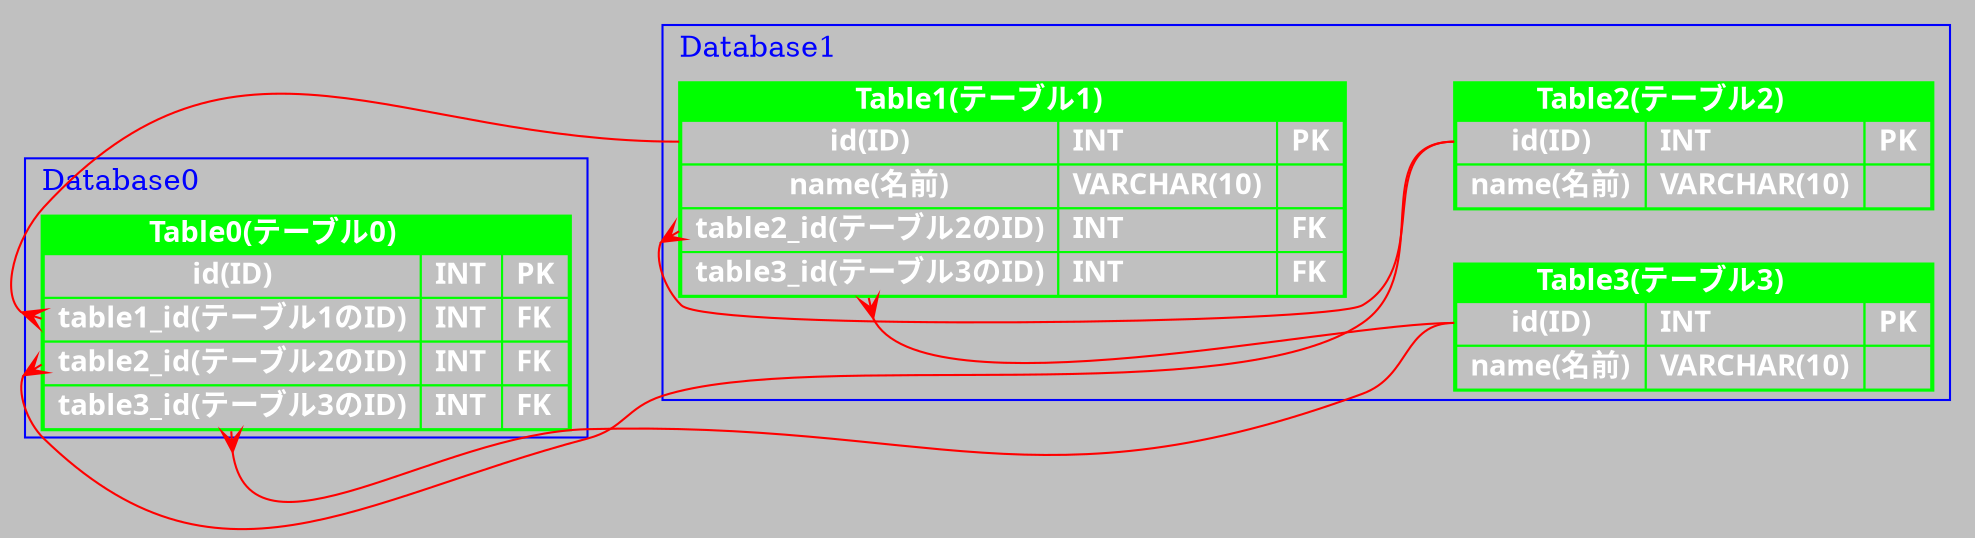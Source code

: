 digraph {
	graph [bgcolor=gray dpi=350 margin=0 rankdir=LR]
	node [fontname="Yu Mincho Demibold" shape=none]
	edge [color=red]
	subgraph cluster_Database0 {
		color=blue fontcolor=blue label=Database0 labeljust=l
		Database0_Table0 [label=<<font color="white"><table border="1" cellspacing="0" cellpadding="0" color="green" bgcolor="green"><tr><td colspan="2"><b>Table0(テーブル0)</b></td></tr><tr><td bgcolor="gray" cellpadding="2" port="id"> id(ID) </td><td bgcolor="gray" cellpadding="2" align="left"> INT </td><td bgcolor="gray" cellpadding="2" align="left"> PK </td></tr><tr><td bgcolor="gray" cellpadding="2" port="table1_id"> table1_id(テーブル1のID) </td><td bgcolor="gray" cellpadding="2" align="left"> INT </td><td bgcolor="gray" cellpadding="2" align="left"> FK </td></tr><tr><td bgcolor="gray" cellpadding="2" port="table2_id"> table2_id(テーブル2のID) </td><td bgcolor="gray" cellpadding="2" align="left"> INT </td><td bgcolor="gray" cellpadding="2" align="left"> FK </td></tr><tr><td bgcolor="gray" cellpadding="2" port="table3_id"> table3_id(テーブル3のID) </td><td bgcolor="gray" cellpadding="2" align="left"> INT </td><td bgcolor="gray" cellpadding="2" align="left"> FK </td></tr></table></font>>]
	}
	subgraph cluster_Database1 {
		color=blue fontcolor=blue label=Database1 labeljust=l
		Database1_Table1 [label=<<font color="white"><table border="1" cellspacing="0" cellpadding="0" color="green" bgcolor="green"><tr><td colspan="2"><b>Table1(テーブル1)</b></td></tr><tr><td bgcolor="gray" cellpadding="2" port="id"> id(ID) </td><td bgcolor="gray" cellpadding="2" align="left"> INT </td><td bgcolor="gray" cellpadding="2" align="left"> PK </td></tr><tr><td bgcolor="gray" cellpadding="2" port="name"> name(名前) </td><td bgcolor="gray" cellpadding="2" align="left"> VARCHAR(10) </td><td bgcolor="gray" cellpadding="2" align="left">  </td></tr><tr><td bgcolor="gray" cellpadding="2" port="table2_id"> table2_id(テーブル2のID) </td><td bgcolor="gray" cellpadding="2" align="left"> INT </td><td bgcolor="gray" cellpadding="2" align="left"> FK </td></tr><tr><td bgcolor="gray" cellpadding="2" port="table3_id"> table3_id(テーブル3のID) </td><td bgcolor="gray" cellpadding="2" align="left"> INT </td><td bgcolor="gray" cellpadding="2" align="left"> FK </td></tr></table></font>>]
		Database1_Table2 [label=<<font color="white"><table border="1" cellspacing="0" cellpadding="0" color="green" bgcolor="green"><tr><td colspan="2"><b>Table2(テーブル2)</b></td></tr><tr><td bgcolor="gray" cellpadding="2" port="id"> id(ID) </td><td bgcolor="gray" cellpadding="2" align="left"> INT </td><td bgcolor="gray" cellpadding="2" align="left"> PK </td></tr><tr><td bgcolor="gray" cellpadding="2" port="name"> name(名前) </td><td bgcolor="gray" cellpadding="2" align="left"> VARCHAR(10) </td><td bgcolor="gray" cellpadding="2" align="left">  </td></tr></table></font>>]
		Database1_Table3 [label=<<font color="white"><table border="1" cellspacing="0" cellpadding="0" color="green" bgcolor="green"><tr><td colspan="2"><b>Table3(テーブル3)</b></td></tr><tr><td bgcolor="gray" cellpadding="2" port="id"> id(ID) </td><td bgcolor="gray" cellpadding="2" align="left"> INT </td><td bgcolor="gray" cellpadding="2" align="left"> PK </td></tr><tr><td bgcolor="gray" cellpadding="2" port="name"> name(名前) </td><td bgcolor="gray" cellpadding="2" align="left"> VARCHAR(10) </td><td bgcolor="gray" cellpadding="2" align="left">  </td></tr></table></font>>]
	}
	Database0_Table0:table1_id -> Database1_Table1:id [arrowtail=crow dir=back]
	Database0_Table0:table2_id -> Database1_Table2:id [arrowtail=crow dir=back]
	Database1_Table1:table2_id -> Database1_Table2:id [arrowtail=crow dir=back]
	Database0_Table0:table3_id -> Database1_Table3:id [arrowtail=crow dir=back]
	Database1_Table1:table3_id -> Database1_Table3:id [arrowtail=crow dir=back]
}
